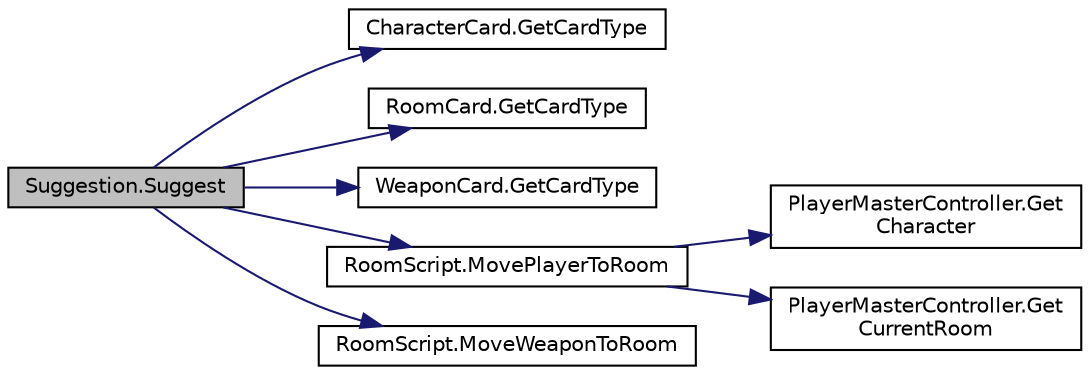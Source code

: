 digraph "Suggestion.Suggest"
{
 // LATEX_PDF_SIZE
  edge [fontname="Helvetica",fontsize="10",labelfontname="Helvetica",labelfontsize="10"];
  node [fontname="Helvetica",fontsize="10",shape=record];
  rankdir="LR";
  Node1 [label="Suggestion.Suggest",height=0.2,width=0.4,color="black", fillcolor="grey75", style="filled", fontcolor="black",tooltip=" "];
  Node1 -> Node2 [color="midnightblue",fontsize="10",style="solid",fontname="Helvetica"];
  Node2 [label="CharacterCard.GetCardType",height=0.2,width=0.4,color="black", fillcolor="white", style="filled",URL="$class_character_card.html#a700a59f812d71708bb772b7df07f08bc",tooltip=" "];
  Node1 -> Node3 [color="midnightblue",fontsize="10",style="solid",fontname="Helvetica"];
  Node3 [label="RoomCard.GetCardType",height=0.2,width=0.4,color="black", fillcolor="white", style="filled",URL="$class_room_card.html#a7e77f1ec02f147b5a968305a16fe90bc",tooltip=" "];
  Node1 -> Node4 [color="midnightblue",fontsize="10",style="solid",fontname="Helvetica"];
  Node4 [label="WeaponCard.GetCardType",height=0.2,width=0.4,color="black", fillcolor="white", style="filled",URL="$class_weapon_card.html#af3c92c9857cb9d637f36dcf6cda1282d",tooltip=" "];
  Node1 -> Node5 [color="midnightblue",fontsize="10",style="solid",fontname="Helvetica"];
  Node5 [label="RoomScript.MovePlayerToRoom",height=0.2,width=0.4,color="black", fillcolor="white", style="filled",URL="$class_room_script.html#a4a19c52c114612c19ae2580768d94859",tooltip=" "];
  Node5 -> Node6 [color="midnightblue",fontsize="10",style="solid",fontname="Helvetica"];
  Node6 [label="PlayerMasterController.Get\lCharacter",height=0.2,width=0.4,color="black", fillcolor="white", style="filled",URL="$class_player_master_controller.html#a12c91851433777ae557a71d9f9a855f0",tooltip=" "];
  Node5 -> Node7 [color="midnightblue",fontsize="10",style="solid",fontname="Helvetica"];
  Node7 [label="PlayerMasterController.Get\lCurrentRoom",height=0.2,width=0.4,color="black", fillcolor="white", style="filled",URL="$class_player_master_controller.html#a0447a8a21b5c0f2c94f9d27e0bcd0830",tooltip=" "];
  Node1 -> Node8 [color="midnightblue",fontsize="10",style="solid",fontname="Helvetica"];
  Node8 [label="RoomScript.MoveWeaponToRoom",height=0.2,width=0.4,color="black", fillcolor="white", style="filled",URL="$class_room_script.html#ae49a5bb396aa0c894fb1686b92f879da",tooltip=" "];
}
